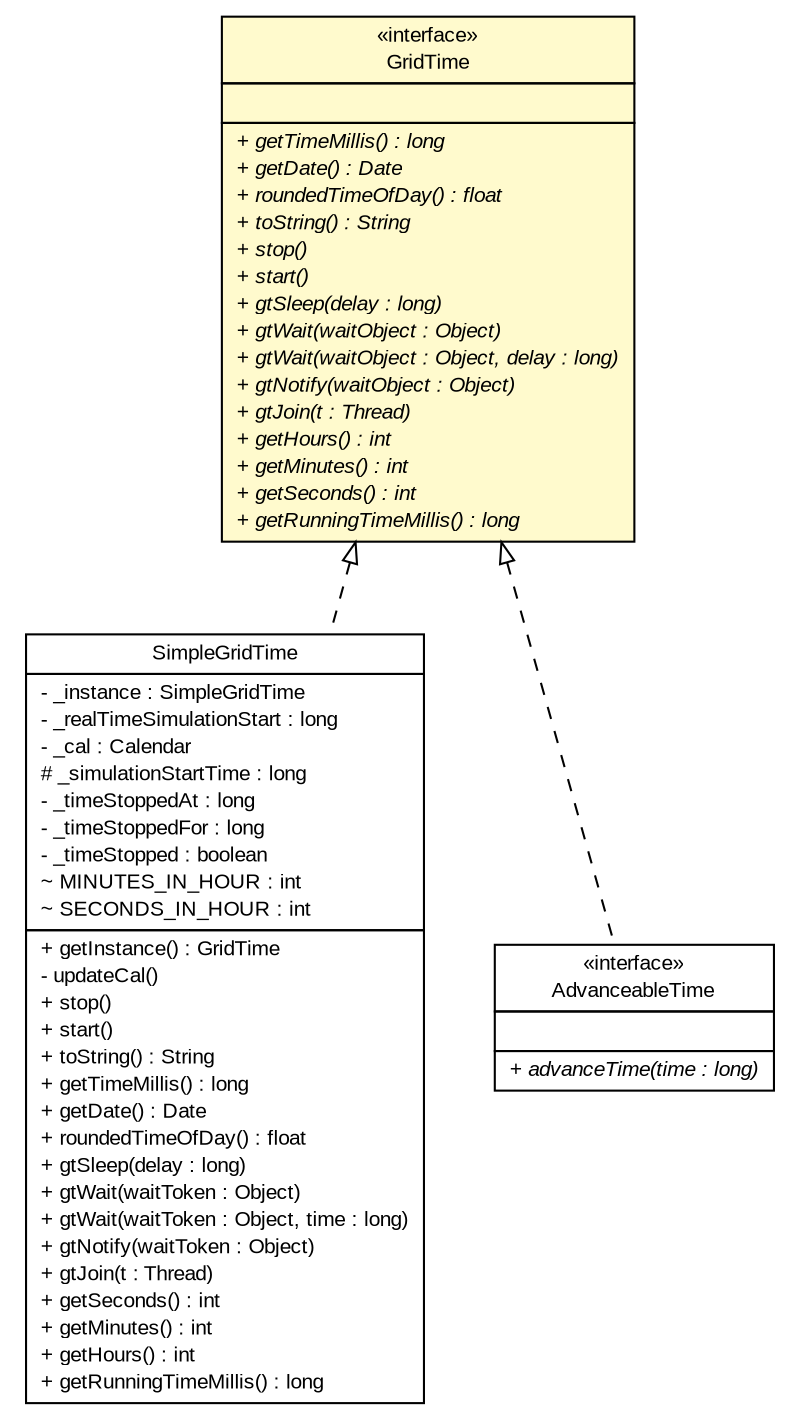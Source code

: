 #!/usr/local/bin/dot
#
# Class diagram 
# Generated by UMLGraph version R5_7_2-3-gee82a7 (http://www.umlgraph.org/)
#

digraph G {
	edge [fontname="arial",fontsize=10,labelfontname="arial",labelfontsize=10];
	node [fontname="arial",fontsize=10,shape=plaintext];
	nodesep=0.25;
	ranksep=0.5;
	// org.edg.data.replication.optorsim.time.SimpleGridTime
	c5423 [label=<<table title="org.edg.data.replication.optorsim.time.SimpleGridTime" border="0" cellborder="1" cellspacing="0" cellpadding="2" port="p" href="./SimpleGridTime.html">
		<tr><td><table border="0" cellspacing="0" cellpadding="1">
<tr><td align="center" balign="center"> SimpleGridTime </td></tr>
		</table></td></tr>
		<tr><td><table border="0" cellspacing="0" cellpadding="1">
<tr><td align="left" balign="left"> - _instance : SimpleGridTime </td></tr>
<tr><td align="left" balign="left"> - _realTimeSimulationStart : long </td></tr>
<tr><td align="left" balign="left"> - _cal : Calendar </td></tr>
<tr><td align="left" balign="left"> # _simulationStartTime : long </td></tr>
<tr><td align="left" balign="left"> - _timeStoppedAt : long </td></tr>
<tr><td align="left" balign="left"> - _timeStoppedFor : long </td></tr>
<tr><td align="left" balign="left"> - _timeStopped : boolean </td></tr>
<tr><td align="left" balign="left"> ~ MINUTES_IN_HOUR : int </td></tr>
<tr><td align="left" balign="left"> ~ SECONDS_IN_HOUR : int </td></tr>
		</table></td></tr>
		<tr><td><table border="0" cellspacing="0" cellpadding="1">
<tr><td align="left" balign="left"> + getInstance() : GridTime </td></tr>
<tr><td align="left" balign="left"> - updateCal() </td></tr>
<tr><td align="left" balign="left"> + stop() </td></tr>
<tr><td align="left" balign="left"> + start() </td></tr>
<tr><td align="left" balign="left"> + toString() : String </td></tr>
<tr><td align="left" balign="left"> + getTimeMillis() : long </td></tr>
<tr><td align="left" balign="left"> + getDate() : Date </td></tr>
<tr><td align="left" balign="left"> + roundedTimeOfDay() : float </td></tr>
<tr><td align="left" balign="left"> + gtSleep(delay : long) </td></tr>
<tr><td align="left" balign="left"> + gtWait(waitToken : Object) </td></tr>
<tr><td align="left" balign="left"> + gtWait(waitToken : Object, time : long) </td></tr>
<tr><td align="left" balign="left"> + gtNotify(waitToken : Object) </td></tr>
<tr><td align="left" balign="left"> + gtJoin(t : Thread) </td></tr>
<tr><td align="left" balign="left"> + getSeconds() : int </td></tr>
<tr><td align="left" balign="left"> + getMinutes() : int </td></tr>
<tr><td align="left" balign="left"> + getHours() : int </td></tr>
<tr><td align="left" balign="left"> + getRunningTimeMillis() : long </td></tr>
		</table></td></tr>
		</table>>, URL="./SimpleGridTime.html", fontname="arial", fontcolor="black", fontsize=10.0];
	// org.edg.data.replication.optorsim.time.GridTime
	c5425 [label=<<table title="org.edg.data.replication.optorsim.time.GridTime" border="0" cellborder="1" cellspacing="0" cellpadding="2" port="p" bgcolor="lemonChiffon" href="./GridTime.html">
		<tr><td><table border="0" cellspacing="0" cellpadding="1">
<tr><td align="center" balign="center"> &#171;interface&#187; </td></tr>
<tr><td align="center" balign="center"> GridTime </td></tr>
		</table></td></tr>
		<tr><td><table border="0" cellspacing="0" cellpadding="1">
<tr><td align="left" balign="left">  </td></tr>
		</table></td></tr>
		<tr><td><table border="0" cellspacing="0" cellpadding="1">
<tr><td align="left" balign="left"><font face="arial italic" point-size="10.0"> + getTimeMillis() : long </font></td></tr>
<tr><td align="left" balign="left"><font face="arial italic" point-size="10.0"> + getDate() : Date </font></td></tr>
<tr><td align="left" balign="left"><font face="arial italic" point-size="10.0"> + roundedTimeOfDay() : float </font></td></tr>
<tr><td align="left" balign="left"><font face="arial italic" point-size="10.0"> + toString() : String </font></td></tr>
<tr><td align="left" balign="left"><font face="arial italic" point-size="10.0"> + stop() </font></td></tr>
<tr><td align="left" balign="left"><font face="arial italic" point-size="10.0"> + start() </font></td></tr>
<tr><td align="left" balign="left"><font face="arial italic" point-size="10.0"> + gtSleep(delay : long) </font></td></tr>
<tr><td align="left" balign="left"><font face="arial italic" point-size="10.0"> + gtWait(waitObject : Object) </font></td></tr>
<tr><td align="left" balign="left"><font face="arial italic" point-size="10.0"> + gtWait(waitObject : Object, delay : long) </font></td></tr>
<tr><td align="left" balign="left"><font face="arial italic" point-size="10.0"> + gtNotify(waitObject : Object) </font></td></tr>
<tr><td align="left" balign="left"><font face="arial italic" point-size="10.0"> + gtJoin(t : Thread) </font></td></tr>
<tr><td align="left" balign="left"><font face="arial italic" point-size="10.0"> + getHours() : int </font></td></tr>
<tr><td align="left" balign="left"><font face="arial italic" point-size="10.0"> + getMinutes() : int </font></td></tr>
<tr><td align="left" balign="left"><font face="arial italic" point-size="10.0"> + getSeconds() : int </font></td></tr>
<tr><td align="left" balign="left"><font face="arial italic" point-size="10.0"> + getRunningTimeMillis() : long </font></td></tr>
		</table></td></tr>
		</table>>, URL="./GridTime.html", fontname="arial", fontcolor="black", fontsize=10.0];
	// org.edg.data.replication.optorsim.time.AdvanceableTime
	c5427 [label=<<table title="org.edg.data.replication.optorsim.time.AdvanceableTime" border="0" cellborder="1" cellspacing="0" cellpadding="2" port="p" href="./AdvanceableTime.html">
		<tr><td><table border="0" cellspacing="0" cellpadding="1">
<tr><td align="center" balign="center"> &#171;interface&#187; </td></tr>
<tr><td align="center" balign="center"> AdvanceableTime </td></tr>
		</table></td></tr>
		<tr><td><table border="0" cellspacing="0" cellpadding="1">
<tr><td align="left" balign="left">  </td></tr>
		</table></td></tr>
		<tr><td><table border="0" cellspacing="0" cellpadding="1">
<tr><td align="left" balign="left"><font face="arial italic" point-size="10.0"> + advanceTime(time : long) </font></td></tr>
		</table></td></tr>
		</table>>, URL="./AdvanceableTime.html", fontname="arial", fontcolor="black", fontsize=10.0];
	//org.edg.data.replication.optorsim.time.SimpleGridTime implements org.edg.data.replication.optorsim.time.GridTime
	c5425:p -> c5423:p [dir=back,arrowtail=empty,style=dashed];
	//org.edg.data.replication.optorsim.time.AdvanceableTime implements org.edg.data.replication.optorsim.time.GridTime
	c5425:p -> c5427:p [dir=back,arrowtail=empty,style=dashed];
}

